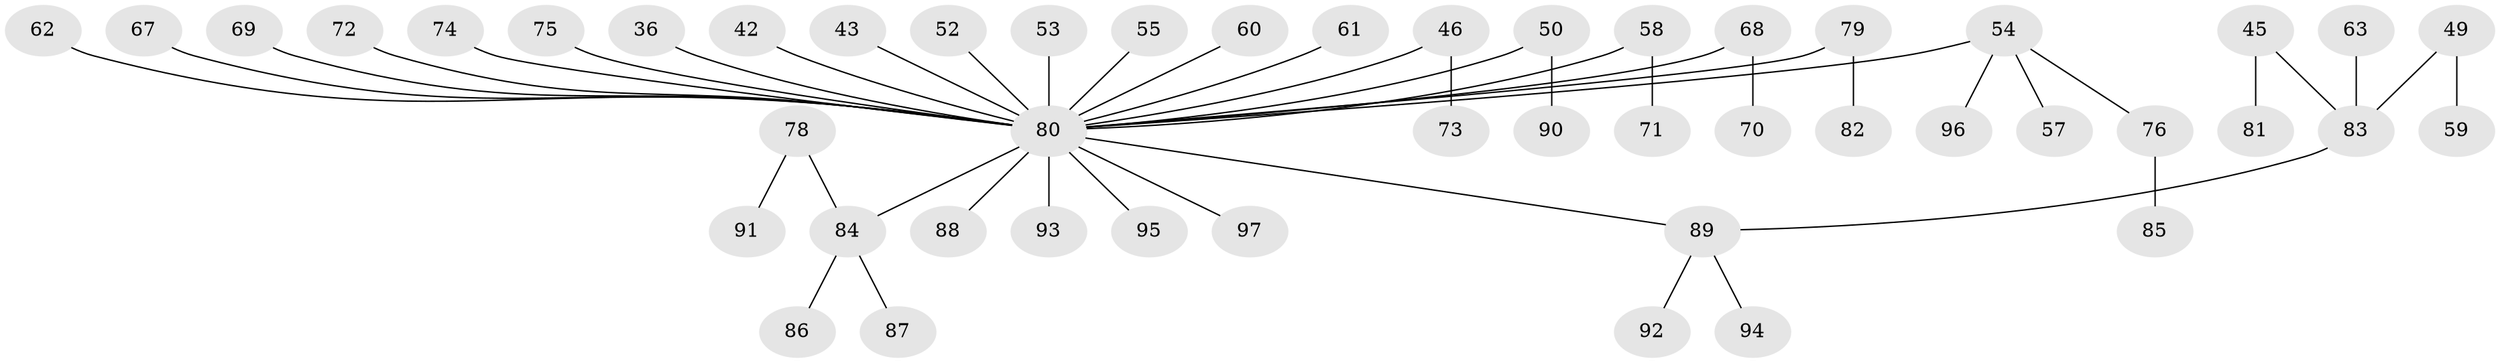 // original degree distribution, {3: 0.13402061855670103, 9: 0.010309278350515464, 5: 0.041237113402061855, 2: 0.24742268041237114, 4: 0.07216494845360824, 1: 0.4948453608247423}
// Generated by graph-tools (version 1.1) at 2025/53/03/09/25 04:53:55]
// undirected, 48 vertices, 47 edges
graph export_dot {
graph [start="1"]
  node [color=gray90,style=filled];
  36;
  42;
  43;
  45;
  46;
  49 [super="+30"];
  50;
  52;
  53;
  54;
  55;
  57;
  58;
  59;
  60;
  61;
  62;
  63;
  67;
  68;
  69;
  70;
  71;
  72;
  73;
  74;
  75;
  76;
  78;
  79;
  80 [super="+19+51+27+20+23+44+26+31+66+40+41+29+34+48+56+35"];
  81;
  82;
  83 [super="+17"];
  84 [super="+77"];
  85;
  86;
  87;
  88;
  89 [super="+64"];
  90;
  91;
  92;
  93;
  94;
  95;
  96;
  97;
  36 -- 80;
  42 -- 80;
  43 -- 80;
  45 -- 81;
  45 -- 83;
  46 -- 73;
  46 -- 80;
  49 -- 59;
  49 -- 83;
  50 -- 90;
  50 -- 80;
  52 -- 80;
  53 -- 80;
  54 -- 57;
  54 -- 76;
  54 -- 96;
  54 -- 80;
  55 -- 80;
  58 -- 71;
  58 -- 80;
  60 -- 80;
  61 -- 80;
  62 -- 80;
  63 -- 83;
  67 -- 80;
  68 -- 70;
  68 -- 80;
  69 -- 80;
  72 -- 80;
  74 -- 80;
  75 -- 80;
  76 -- 85;
  78 -- 91;
  78 -- 84;
  79 -- 82;
  79 -- 80;
  80 -- 89;
  80 -- 93;
  80 -- 95;
  80 -- 84;
  80 -- 97;
  80 -- 88;
  83 -- 89;
  84 -- 86;
  84 -- 87;
  89 -- 92;
  89 -- 94;
}
